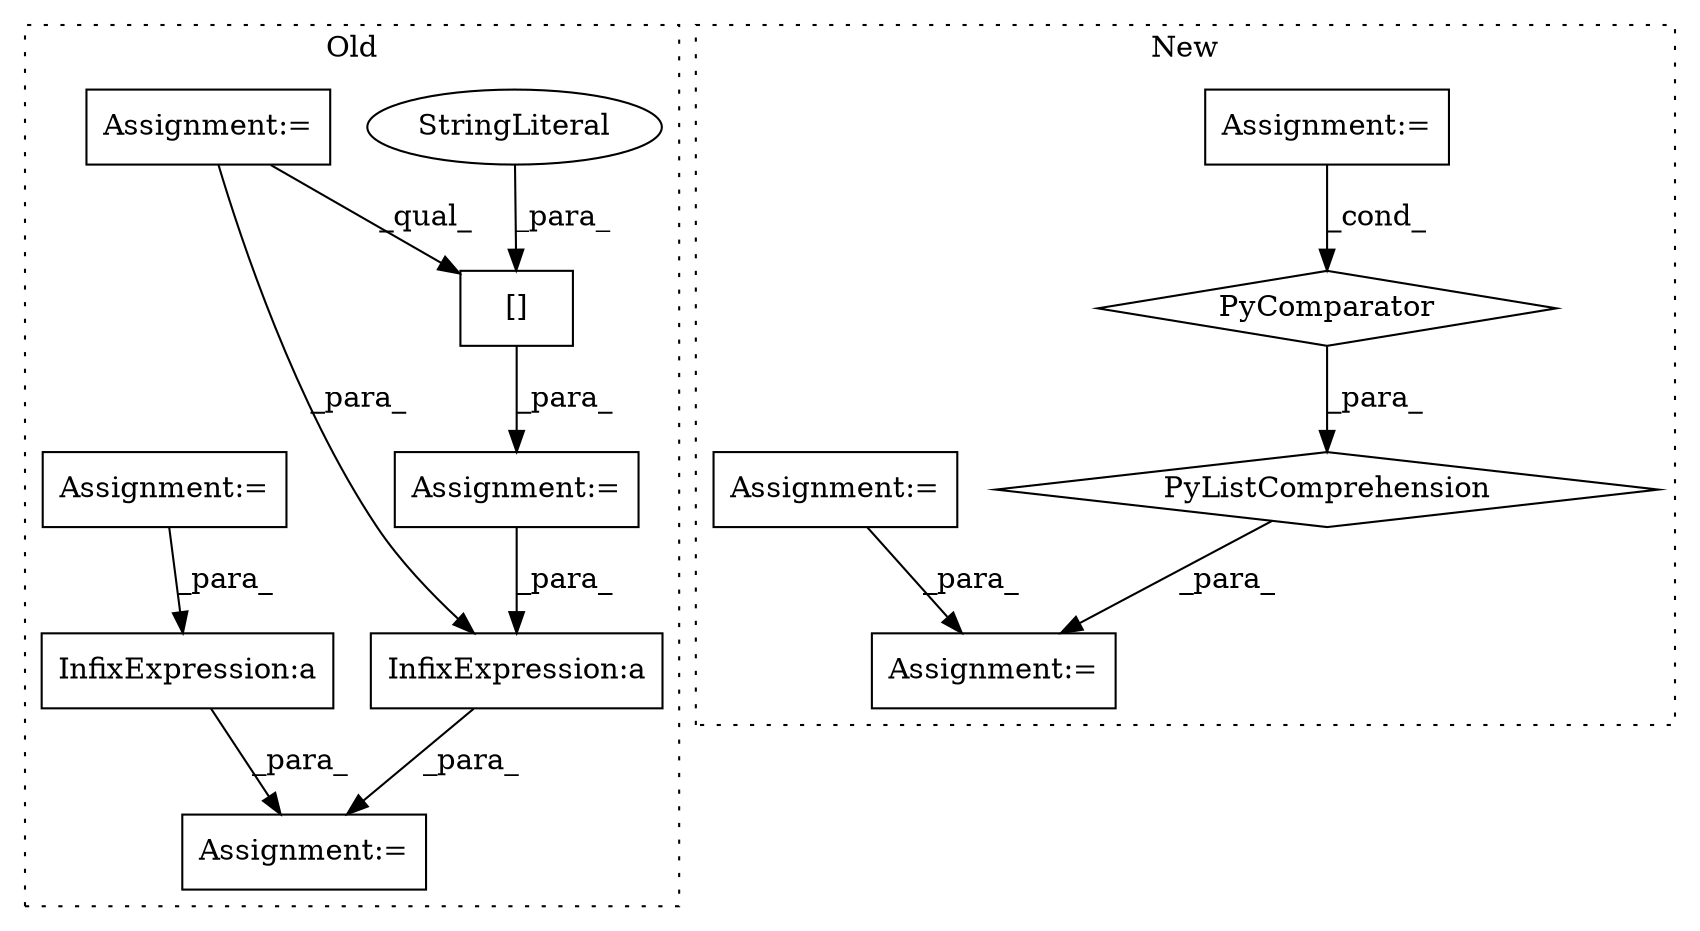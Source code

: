 digraph G {
subgraph cluster0 {
1 [label="[]" a="2" s="1483,1508" l="17,1" shape="box"];
6 [label="StringLiteral" a="45" s="1500" l="8" shape="ellipse"];
7 [label="Assignment:=" a="7" s="585" l="1" shape="box"];
8 [label="Assignment:=" a="7" s="1375" l="1" shape="box"];
9 [label="Assignment:=" a="7" s="1473" l="45" shape="box"];
11 [label="Assignment:=" a="7" s="1775" l="40" shape="box"];
12 [label="InfixExpression:a" a="27" s="1526" l="8" shape="box"];
13 [label="InfixExpression:a" a="27" s="1700" l="3" shape="box"];
label = "Old";
style="dotted";
}
subgraph cluster1 {
2 [label="PyListComprehension" a="109" s="2026" l="123" shape="diamond"];
3 [label="PyComparator" a="113" s="2102" l="39" shape="diamond"];
4 [label="Assignment:=" a="7" s="1840" l="1" shape="box"];
5 [label="Assignment:=" a="7" s="1889" l="1" shape="box"];
10 [label="Assignment:=" a="7" s="1978" l="32" shape="box"];
label = "New";
style="dotted";
}
1 -> 9 [label="_para_"];
2 -> 5 [label="_para_"];
3 -> 2 [label="_para_"];
4 -> 3 [label="_cond_"];
6 -> 1 [label="_para_"];
7 -> 1 [label="_qual_"];
7 -> 12 [label="_para_"];
9 -> 12 [label="_para_"];
10 -> 5 [label="_para_"];
11 -> 13 [label="_para_"];
12 -> 8 [label="_para_"];
13 -> 8 [label="_para_"];
}